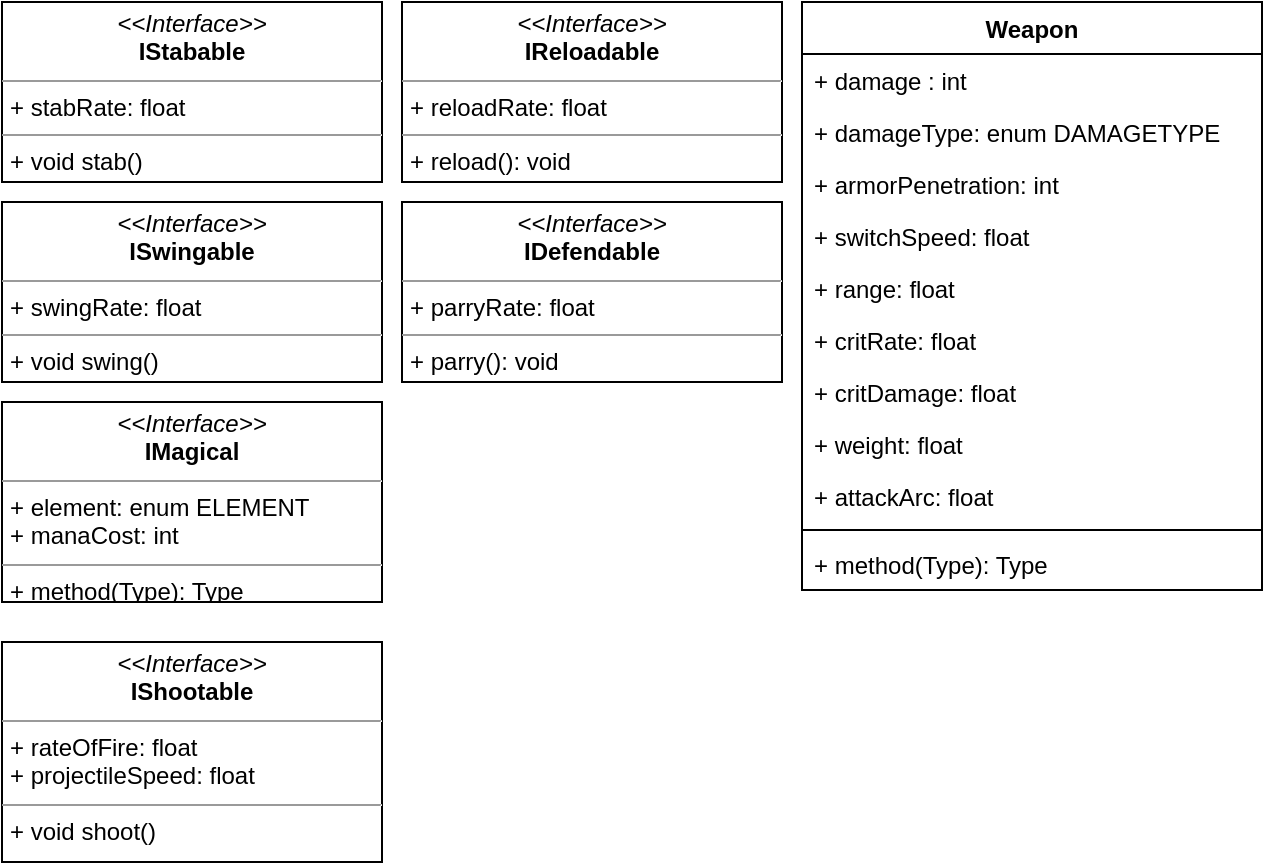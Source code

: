 <mxfile version="11.1.4" type="device"><diagram id="J_Vym8w6tEycYcPdnJ4_" name="Page-1"><mxGraphModel dx="1024" dy="595" grid="1" gridSize="10" guides="1" tooltips="1" connect="1" arrows="1" fold="1" page="1" pageScale="1" pageWidth="827" pageHeight="1169" math="0" shadow="0"><root><mxCell id="0"/><mxCell id="1" parent="0"/><mxCell id="fXYnNT1g4L2yT7u6FIw1-1" value="Weapon&#10;" style="swimlane;fontStyle=1;align=center;verticalAlign=top;childLayout=stackLayout;horizontal=1;startSize=26;horizontalStack=0;resizeParent=1;resizeParentMax=0;resizeLast=0;collapsible=1;marginBottom=0;" parent="1" vertex="1"><mxGeometry x="440" y="40" width="230" height="294" as="geometry"/></mxCell><mxCell id="fXYnNT1g4L2yT7u6FIw1-2" value="+ damage : int" style="text;strokeColor=none;fillColor=none;align=left;verticalAlign=top;spacingLeft=4;spacingRight=4;overflow=hidden;rotatable=0;points=[[0,0.5],[1,0.5]];portConstraint=eastwest;" parent="fXYnNT1g4L2yT7u6FIw1-1" vertex="1"><mxGeometry y="26" width="230" height="26" as="geometry"/></mxCell><mxCell id="fXYnNT1g4L2yT7u6FIw1-19" value="+ damageType: enum DAMAGETYPE&#10;" style="text;strokeColor=none;fillColor=none;align=left;verticalAlign=top;spacingLeft=4;spacingRight=4;overflow=hidden;rotatable=0;points=[[0,0.5],[1,0.5]];portConstraint=eastwest;" parent="fXYnNT1g4L2yT7u6FIw1-1" vertex="1"><mxGeometry y="52" width="230" height="26" as="geometry"/></mxCell><mxCell id="fXYnNT1g4L2yT7u6FIw1-23" value="+ armorPenetration: int" style="text;strokeColor=none;fillColor=none;align=left;verticalAlign=top;spacingLeft=4;spacingRight=4;overflow=hidden;rotatable=0;points=[[0,0.5],[1,0.5]];portConstraint=eastwest;" parent="fXYnNT1g4L2yT7u6FIw1-1" vertex="1"><mxGeometry y="78" width="230" height="26" as="geometry"/></mxCell><mxCell id="fXYnNT1g4L2yT7u6FIw1-31" value="+ switchSpeed: float" style="text;strokeColor=none;fillColor=none;align=left;verticalAlign=top;spacingLeft=4;spacingRight=4;overflow=hidden;rotatable=0;points=[[0,0.5],[1,0.5]];portConstraint=eastwest;" parent="fXYnNT1g4L2yT7u6FIw1-1" vertex="1"><mxGeometry y="104" width="230" height="26" as="geometry"/></mxCell><mxCell id="fXYnNT1g4L2yT7u6FIw1-30" value="+ range: float" style="text;strokeColor=none;fillColor=none;align=left;verticalAlign=top;spacingLeft=4;spacingRight=4;overflow=hidden;rotatable=0;points=[[0,0.5],[1,0.5]];portConstraint=eastwest;" parent="fXYnNT1g4L2yT7u6FIw1-1" vertex="1"><mxGeometry y="130" width="230" height="26" as="geometry"/></mxCell><mxCell id="fXYnNT1g4L2yT7u6FIw1-33" value="+ critRate: float" style="text;strokeColor=none;fillColor=none;align=left;verticalAlign=top;spacingLeft=4;spacingRight=4;overflow=hidden;rotatable=0;points=[[0,0.5],[1,0.5]];portConstraint=eastwest;" parent="fXYnNT1g4L2yT7u6FIw1-1" vertex="1"><mxGeometry y="156" width="230" height="26" as="geometry"/></mxCell><mxCell id="fXYnNT1g4L2yT7u6FIw1-34" value="+ critDamage: float" style="text;strokeColor=none;fillColor=none;align=left;verticalAlign=top;spacingLeft=4;spacingRight=4;overflow=hidden;rotatable=0;points=[[0,0.5],[1,0.5]];portConstraint=eastwest;" parent="fXYnNT1g4L2yT7u6FIw1-1" vertex="1"><mxGeometry y="182" width="230" height="26" as="geometry"/></mxCell><mxCell id="fXYnNT1g4L2yT7u6FIw1-35" value="+ weight: float" style="text;strokeColor=none;fillColor=none;align=left;verticalAlign=top;spacingLeft=4;spacingRight=4;overflow=hidden;rotatable=0;points=[[0,0.5],[1,0.5]];portConstraint=eastwest;" parent="fXYnNT1g4L2yT7u6FIw1-1" vertex="1"><mxGeometry y="208" width="230" height="26" as="geometry"/></mxCell><mxCell id="fXYnNT1g4L2yT7u6FIw1-32" value="+ attackArc: float" style="text;strokeColor=none;fillColor=none;align=left;verticalAlign=top;spacingLeft=4;spacingRight=4;overflow=hidden;rotatable=0;points=[[0,0.5],[1,0.5]];portConstraint=eastwest;" parent="fXYnNT1g4L2yT7u6FIw1-1" vertex="1"><mxGeometry y="234" width="230" height="26" as="geometry"/></mxCell><mxCell id="fXYnNT1g4L2yT7u6FIw1-3" value="" style="line;strokeWidth=1;fillColor=none;align=left;verticalAlign=middle;spacingTop=-1;spacingLeft=3;spacingRight=3;rotatable=0;labelPosition=right;points=[];portConstraint=eastwest;" parent="fXYnNT1g4L2yT7u6FIw1-1" vertex="1"><mxGeometry y="260" width="230" height="8" as="geometry"/></mxCell><mxCell id="fXYnNT1g4L2yT7u6FIw1-4" value="+ method(Type): Type" style="text;strokeColor=none;fillColor=none;align=left;verticalAlign=top;spacingLeft=4;spacingRight=4;overflow=hidden;rotatable=0;points=[[0,0.5],[1,0.5]];portConstraint=eastwest;" parent="fXYnNT1g4L2yT7u6FIw1-1" vertex="1"><mxGeometry y="268" width="230" height="26" as="geometry"/></mxCell><mxCell id="fXYnNT1g4L2yT7u6FIw1-21" value="&lt;p style=&quot;margin: 0px ; margin-top: 4px ; text-align: center&quot;&gt;&lt;i&gt;&amp;lt;&amp;lt;Interface&amp;gt;&amp;gt;&lt;/i&gt;&lt;br&gt;&lt;b&gt;IMagical&lt;/b&gt;&lt;/p&gt;&lt;hr size=&quot;1&quot;&gt;&lt;p style=&quot;margin: 0px ; margin-left: 4px&quot;&gt;+ element: enum ELEMENT&lt;/p&gt;&lt;p style=&quot;margin: 0px ; margin-left: 4px&quot;&gt;+ manaCost: int&lt;/p&gt;&lt;hr size=&quot;1&quot;&gt;&lt;p style=&quot;margin: 0px ; margin-left: 4px&quot;&gt;+ method(Type): Type&lt;br&gt;&lt;/p&gt;" style="verticalAlign=top;align=left;overflow=fill;fontSize=12;fontFamily=Helvetica;html=1;" parent="1" vertex="1"><mxGeometry x="40" y="240" width="190" height="100" as="geometry"/></mxCell><mxCell id="fXYnNT1g4L2yT7u6FIw1-22" value="&lt;p style=&quot;margin: 0px ; margin-top: 4px ; text-align: center&quot;&gt;&lt;i&gt;&amp;lt;&amp;lt;Interface&amp;gt;&amp;gt;&lt;/i&gt;&lt;br&gt;&lt;b&gt;ISwingable&lt;/b&gt;&lt;/p&gt;&lt;hr size=&quot;1&quot;&gt;&lt;p style=&quot;margin: 0px ; margin-left: 4px&quot;&gt;+ swingRate: float&lt;/p&gt;&lt;hr size=&quot;1&quot;&gt;&lt;p style=&quot;margin: 0px ; margin-left: 4px&quot;&gt;+ void swing()&lt;/p&gt;" style="verticalAlign=top;align=left;overflow=fill;fontSize=12;fontFamily=Helvetica;html=1;" parent="1" vertex="1"><mxGeometry x="40" y="140" width="190" height="90" as="geometry"/></mxCell><mxCell id="fXYnNT1g4L2yT7u6FIw1-24" value="&lt;p style=&quot;margin: 0px ; margin-top: 4px ; text-align: center&quot;&gt;&lt;i&gt;&amp;lt;&amp;lt;Interface&amp;gt;&amp;gt;&lt;/i&gt;&lt;br&gt;&lt;b&gt;IDefendable&lt;/b&gt;&lt;/p&gt;&lt;hr size=&quot;1&quot;&gt;&lt;p style=&quot;margin: 0px ; margin-left: 4px&quot;&gt;+ parryRate: float&lt;/p&gt;&lt;hr size=&quot;1&quot;&gt;&lt;p style=&quot;margin: 0px ; margin-left: 4px&quot;&gt;+ parry(): void&lt;/p&gt;" style="verticalAlign=top;align=left;overflow=fill;fontSize=12;fontFamily=Helvetica;html=1;" parent="1" vertex="1"><mxGeometry x="240" y="140" width="190" height="90" as="geometry"/></mxCell><mxCell id="fXYnNT1g4L2yT7u6FIw1-25" value="&lt;p style=&quot;margin: 0px ; margin-top: 4px ; text-align: center&quot;&gt;&lt;i&gt;&amp;lt;&amp;lt;Interface&amp;gt;&amp;gt;&lt;/i&gt;&lt;br&gt;&lt;b&gt;IShootable&lt;/b&gt;&lt;/p&gt;&lt;hr size=&quot;1&quot;&gt;&lt;p style=&quot;margin: 0px ; margin-left: 4px&quot;&gt;+ rateOfFire: float&lt;/p&gt;&lt;p style=&quot;margin: 0px ; margin-left: 4px&quot;&gt;+ projectileSpeed: float&lt;/p&gt;&lt;hr size=&quot;1&quot;&gt;&lt;p style=&quot;margin: 0px ; margin-left: 4px&quot;&gt;+ void shoot()&lt;/p&gt;" style="verticalAlign=top;align=left;overflow=fill;fontSize=12;fontFamily=Helvetica;html=1;" parent="1" vertex="1"><mxGeometry x="40" y="360" width="190" height="110" as="geometry"/></mxCell><mxCell id="fXYnNT1g4L2yT7u6FIw1-26" value="&lt;p style=&quot;margin: 0px ; margin-top: 4px ; text-align: center&quot;&gt;&lt;i&gt;&amp;lt;&amp;lt;Interface&amp;gt;&amp;gt;&lt;/i&gt;&lt;br&gt;&lt;b&gt;IReloadable&lt;/b&gt;&lt;/p&gt;&lt;hr size=&quot;1&quot;&gt;&lt;p style=&quot;margin: 0px ; margin-left: 4px&quot;&gt;+ reloadRate: float&lt;/p&gt;&lt;hr size=&quot;1&quot;&gt;&lt;p style=&quot;margin: 0px ; margin-left: 4px&quot;&gt;+ reload(): void&lt;/p&gt;" style="verticalAlign=top;align=left;overflow=fill;fontSize=12;fontFamily=Helvetica;html=1;" parent="1" vertex="1"><mxGeometry x="240" y="40" width="190" height="90" as="geometry"/></mxCell><mxCell id="fXYnNT1g4L2yT7u6FIw1-27" value="&lt;p style=&quot;margin: 0px ; margin-top: 4px ; text-align: center&quot;&gt;&lt;i&gt;&amp;lt;&amp;lt;Interface&amp;gt;&amp;gt;&lt;/i&gt;&lt;br&gt;&lt;b&gt;IStabable&lt;/b&gt;&lt;/p&gt;&lt;hr size=&quot;1&quot;&gt;&lt;p style=&quot;margin: 0px ; margin-left: 4px&quot;&gt;+ stabRate: float&lt;/p&gt;&lt;hr size=&quot;1&quot;&gt;&lt;p style=&quot;margin: 0px ; margin-left: 4px&quot;&gt;+ void stab()&lt;/p&gt;" style="verticalAlign=top;align=left;overflow=fill;fontSize=12;fontFamily=Helvetica;html=1;" parent="1" vertex="1"><mxGeometry x="40" y="40" width="190" height="90" as="geometry"/></mxCell></root></mxGraphModel></diagram></mxfile>
